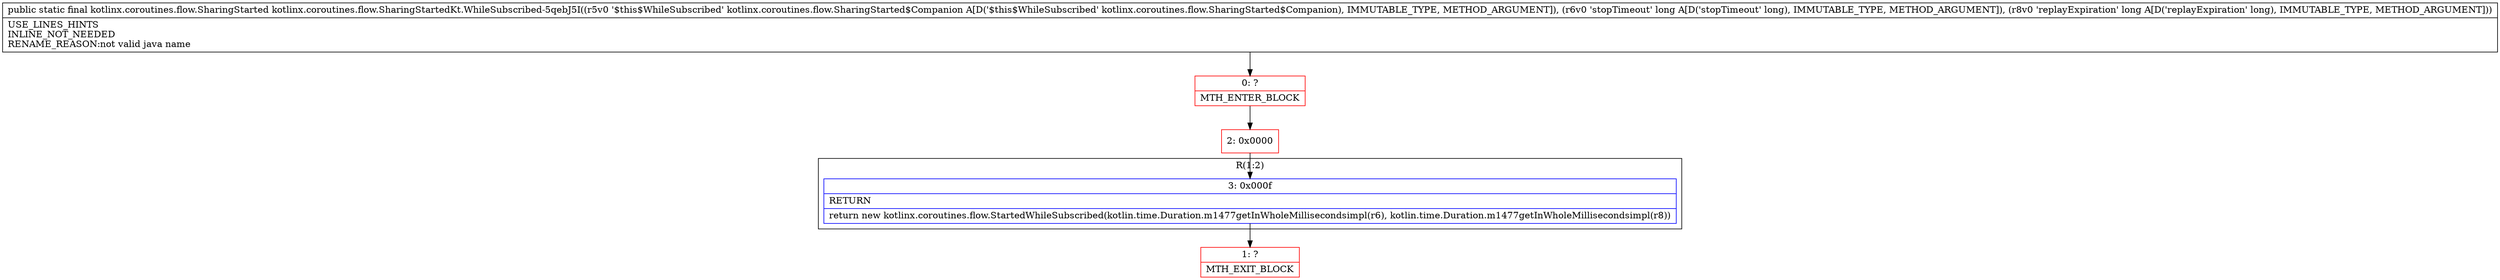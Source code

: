 digraph "CFG forkotlinx.coroutines.flow.SharingStartedKt.WhileSubscribed\-5qebJ5I(Lkotlinx\/coroutines\/flow\/SharingStarted$Companion;JJ)Lkotlinx\/coroutines\/flow\/SharingStarted;" {
subgraph cluster_Region_1955853543 {
label = "R(1:2)";
node [shape=record,color=blue];
Node_3 [shape=record,label="{3\:\ 0x000f|RETURN\l|return new kotlinx.coroutines.flow.StartedWhileSubscribed(kotlin.time.Duration.m1477getInWholeMillisecondsimpl(r6), kotlin.time.Duration.m1477getInWholeMillisecondsimpl(r8))\l}"];
}
Node_0 [shape=record,color=red,label="{0\:\ ?|MTH_ENTER_BLOCK\l}"];
Node_2 [shape=record,color=red,label="{2\:\ 0x0000}"];
Node_1 [shape=record,color=red,label="{1\:\ ?|MTH_EXIT_BLOCK\l}"];
MethodNode[shape=record,label="{public static final kotlinx.coroutines.flow.SharingStarted kotlinx.coroutines.flow.SharingStartedKt.WhileSubscribed\-5qebJ5I((r5v0 '$this$WhileSubscribed' kotlinx.coroutines.flow.SharingStarted$Companion A[D('$this$WhileSubscribed' kotlinx.coroutines.flow.SharingStarted$Companion), IMMUTABLE_TYPE, METHOD_ARGUMENT]), (r6v0 'stopTimeout' long A[D('stopTimeout' long), IMMUTABLE_TYPE, METHOD_ARGUMENT]), (r8v0 'replayExpiration' long A[D('replayExpiration' long), IMMUTABLE_TYPE, METHOD_ARGUMENT]))  | USE_LINES_HINTS\lINLINE_NOT_NEEDED\lRENAME_REASON:not valid java name\l}"];
MethodNode -> Node_0;Node_3 -> Node_1;
Node_0 -> Node_2;
Node_2 -> Node_3;
}

